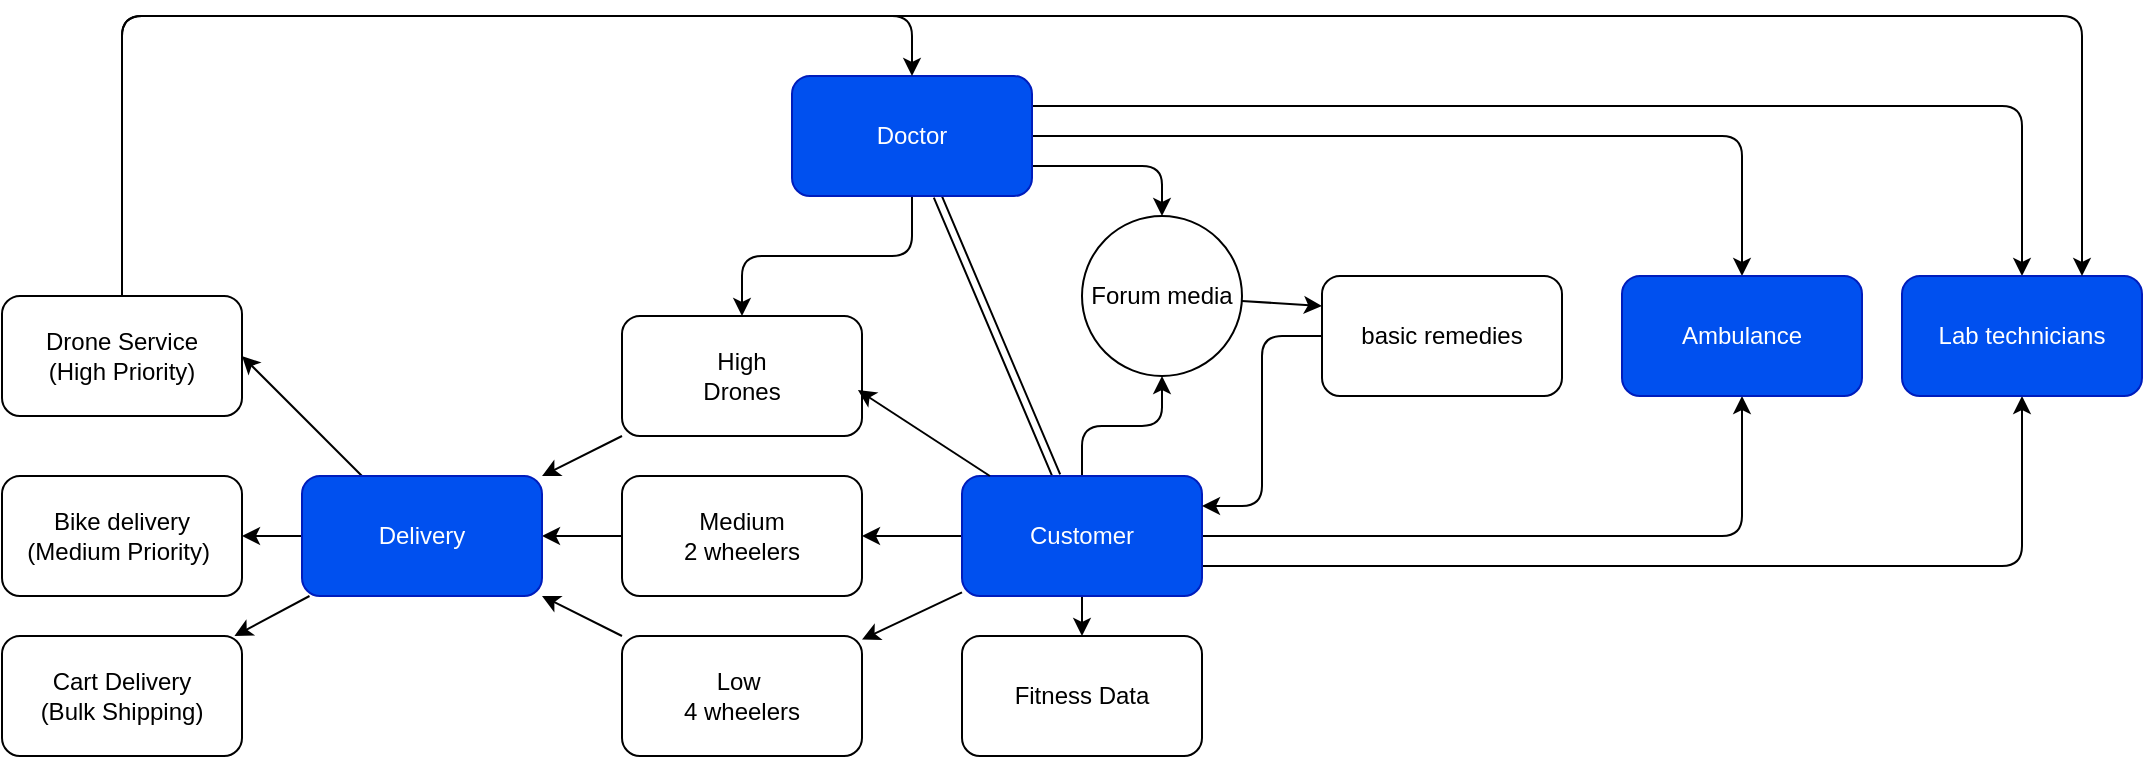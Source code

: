 <mxfile>
    <diagram id="Ju_VdqXlPmgJge0d7Suk" name="Page-1">
        <mxGraphModel dx="1579" dy="362" grid="1" gridSize="10" guides="1" tooltips="1" connect="1" arrows="1" fold="1" page="1" pageScale="1" pageWidth="850" pageHeight="1100" math="0" shadow="0">
            <root>
                <mxCell id="0"/>
                <mxCell id="1" parent="0"/>
                <mxCell id="27" style="edgeStyle=orthogonalEdgeStyle;html=1;entryX=0.5;entryY=1;entryDx=0;entryDy=0;" parent="1" source="2" target="17" edge="1">
                    <mxGeometry relative="1" as="geometry"/>
                </mxCell>
                <mxCell id="29" value="" style="edgeStyle=none;html=1;" parent="1" source="2" target="4" edge="1">
                    <mxGeometry relative="1" as="geometry"/>
                </mxCell>
                <mxCell id="30" value="" style="edgeStyle=none;html=1;" parent="1" source="2" target="5" edge="1">
                    <mxGeometry relative="1" as="geometry"/>
                </mxCell>
                <mxCell id="31" value="" style="edgeStyle=none;html=1;shape=link;" parent="1" source="2" target="9" edge="1">
                    <mxGeometry relative="1" as="geometry"/>
                </mxCell>
                <mxCell id="35" value="" style="edgeStyle=none;html=1;" parent="1" source="2" target="34" edge="1">
                    <mxGeometry relative="1" as="geometry"/>
                </mxCell>
                <mxCell id="38" value="" style="edgeStyle=orthogonalEdgeStyle;html=1;" parent="1" source="2" target="36" edge="1">
                    <mxGeometry relative="1" as="geometry"/>
                </mxCell>
                <mxCell id="44" value="" style="edgeStyle=orthogonalEdgeStyle;html=1;entryX=0.5;entryY=1;entryDx=0;entryDy=0;exitX=1;exitY=0.75;exitDx=0;exitDy=0;" parent="1" source="2" target="42" edge="1">
                    <mxGeometry relative="1" as="geometry"/>
                </mxCell>
                <mxCell id="2" value="Customer" style="rounded=1;whiteSpace=wrap;html=1;fillColor=#0050ef;fontColor=#ffffff;strokeColor=#001DBC;" parent="1" vertex="1">
                    <mxGeometry x="450" y="520" width="120" height="60" as="geometry"/>
                </mxCell>
                <mxCell id="23" style="edgeStyle=none;html=1;" parent="1" source="3" target="18" edge="1">
                    <mxGeometry relative="1" as="geometry"/>
                </mxCell>
                <mxCell id="3" value="High&lt;div&gt;Drones&lt;/div&gt;" style="rounded=1;whiteSpace=wrap;html=1;" parent="1" vertex="1">
                    <mxGeometry x="280" y="440" width="120" height="60" as="geometry"/>
                </mxCell>
                <mxCell id="24" style="edgeStyle=none;html=1;" parent="1" source="4" target="18" edge="1">
                    <mxGeometry relative="1" as="geometry"/>
                </mxCell>
                <mxCell id="4" value="Medium&lt;div&gt;2 wheelers&lt;/div&gt;" style="rounded=1;whiteSpace=wrap;html=1;" parent="1" vertex="1">
                    <mxGeometry x="280" y="520" width="120" height="60" as="geometry"/>
                </mxCell>
                <mxCell id="33" value="" style="edgeStyle=none;html=1;" parent="1" source="5" target="18" edge="1">
                    <mxGeometry relative="1" as="geometry"/>
                </mxCell>
                <mxCell id="5" value="Low&amp;nbsp;&lt;div&gt;4 wheelers&lt;/div&gt;" style="rounded=1;whiteSpace=wrap;html=1;" parent="1" vertex="1">
                    <mxGeometry x="280" y="600" width="120" height="60" as="geometry"/>
                </mxCell>
                <mxCell id="26" style="edgeStyle=orthogonalEdgeStyle;html=1;entryX=0.5;entryY=0;entryDx=0;entryDy=0;" parent="1" source="9" target="17" edge="1">
                    <mxGeometry relative="1" as="geometry"/>
                </mxCell>
                <mxCell id="32" value="" style="edgeStyle=orthogonalEdgeStyle;html=1;" parent="1" source="9" target="3" edge="1">
                    <mxGeometry relative="1" as="geometry"/>
                </mxCell>
                <mxCell id="37" value="" style="edgeStyle=orthogonalEdgeStyle;html=1;exitX=1;exitY=0.75;exitDx=0;exitDy=0;" parent="1" source="9" target="36" edge="1">
                    <mxGeometry relative="1" as="geometry"/>
                </mxCell>
                <mxCell id="43" value="" style="edgeStyle=orthogonalEdgeStyle;html=1;exitX=1;exitY=0.25;exitDx=0;exitDy=0;" parent="1" source="9" target="42" edge="1">
                    <mxGeometry relative="1" as="geometry"/>
                </mxCell>
                <mxCell id="9" value="Doctor" style="rounded=1;whiteSpace=wrap;html=1;fillColor=#0050ef;fontColor=#ffffff;strokeColor=#001DBC;" parent="1" vertex="1">
                    <mxGeometry x="365" y="320" width="120" height="60" as="geometry"/>
                </mxCell>
                <mxCell id="17" value="Ambulance" style="rounded=1;whiteSpace=wrap;html=1;fillColor=#0050ef;fontColor=#ffffff;strokeColor=#001DBC;" parent="1" vertex="1">
                    <mxGeometry x="780" y="420" width="120" height="60" as="geometry"/>
                </mxCell>
                <mxCell id="49" value="" style="edgeStyle=none;html=1;" parent="1" source="18" target="47" edge="1">
                    <mxGeometry relative="1" as="geometry"/>
                </mxCell>
                <mxCell id="50" value="" style="edgeStyle=none;html=1;" parent="1" source="18" target="48" edge="1">
                    <mxGeometry relative="1" as="geometry"/>
                </mxCell>
                <mxCell id="58" style="edgeStyle=none;html=1;entryX=1;entryY=0.5;entryDx=0;entryDy=0;" edge="1" parent="1" source="18" target="45">
                    <mxGeometry relative="1" as="geometry"/>
                </mxCell>
                <mxCell id="18" value="Delivery" style="rounded=1;whiteSpace=wrap;html=1;fillColor=#0050ef;fontColor=#ffffff;strokeColor=#001DBC;" parent="1" vertex="1">
                    <mxGeometry x="120" y="520" width="120" height="60" as="geometry"/>
                </mxCell>
                <mxCell id="22" style="edgeStyle=none;html=1;entryX=0.983;entryY=0.617;entryDx=0;entryDy=0;entryPerimeter=0;" parent="1" source="2" target="3" edge="1">
                    <mxGeometry relative="1" as="geometry"/>
                </mxCell>
                <mxCell id="34" value="Fitness Data" style="rounded=1;whiteSpace=wrap;html=1;" parent="1" vertex="1">
                    <mxGeometry x="450" y="600" width="120" height="60" as="geometry"/>
                </mxCell>
                <mxCell id="40" value="" style="edgeStyle=none;html=1;entryX=0;entryY=0.25;entryDx=0;entryDy=0;" parent="1" source="36" target="39" edge="1">
                    <mxGeometry relative="1" as="geometry"/>
                </mxCell>
                <mxCell id="36" value="Forum media" style="ellipse;whiteSpace=wrap;html=1;aspect=fixed;" parent="1" vertex="1">
                    <mxGeometry x="510" y="390" width="80" height="80" as="geometry"/>
                </mxCell>
                <mxCell id="41" value="" style="edgeStyle=orthogonalEdgeStyle;html=1;entryX=1;entryY=0.25;entryDx=0;entryDy=0;" parent="1" source="39" target="2" edge="1">
                    <mxGeometry relative="1" as="geometry"/>
                </mxCell>
                <mxCell id="39" value="basic remedies" style="rounded=1;whiteSpace=wrap;html=1;" parent="1" vertex="1">
                    <mxGeometry x="630" y="420" width="120" height="60" as="geometry"/>
                </mxCell>
                <mxCell id="42" value="Lab technicians" style="rounded=1;whiteSpace=wrap;html=1;fillColor=#0050ef;fontColor=#ffffff;strokeColor=#001DBC;" parent="1" vertex="1">
                    <mxGeometry x="920" y="420" width="120" height="60" as="geometry"/>
                </mxCell>
                <mxCell id="62" style="edgeStyle=none;html=1;entryX=0.75;entryY=0;entryDx=0;entryDy=0;" edge="1" parent="1" source="45" target="42">
                    <mxGeometry relative="1" as="geometry">
                        <mxPoint x="1060" y="450" as="targetPoint"/>
                        <Array as="points">
                            <mxPoint x="30" y="290"/>
                            <mxPoint x="1010" y="290"/>
                        </Array>
                    </mxGeometry>
                </mxCell>
                <mxCell id="69" style="edgeStyle=orthogonalEdgeStyle;html=1;exitX=0.5;exitY=0;exitDx=0;exitDy=0;entryX=0.5;entryY=0;entryDx=0;entryDy=0;" edge="1" parent="1" source="45" target="9">
                    <mxGeometry relative="1" as="geometry">
                        <Array as="points">
                            <mxPoint x="30" y="290"/>
                            <mxPoint x="425" y="290"/>
                        </Array>
                    </mxGeometry>
                </mxCell>
                <mxCell id="45" value="Drone Service&lt;div&gt;(High Priority)&lt;/div&gt;" style="rounded=1;whiteSpace=wrap;html=1;" parent="1" vertex="1">
                    <mxGeometry x="-30" y="430" width="120" height="60" as="geometry"/>
                </mxCell>
                <mxCell id="47" value="Bike delivery&lt;div&gt;(Medium Priority)&amp;nbsp;&lt;/div&gt;" style="rounded=1;whiteSpace=wrap;html=1;" parent="1" vertex="1">
                    <mxGeometry x="-30" y="520" width="120" height="60" as="geometry"/>
                </mxCell>
                <mxCell id="48" value="Cart Delivery&lt;div&gt;(Bulk Shipping)&lt;/div&gt;" style="rounded=1;whiteSpace=wrap;html=1;" parent="1" vertex="1">
                    <mxGeometry x="-30" y="600" width="120" height="60" as="geometry"/>
                </mxCell>
            </root>
        </mxGraphModel>
    </diagram>
</mxfile>